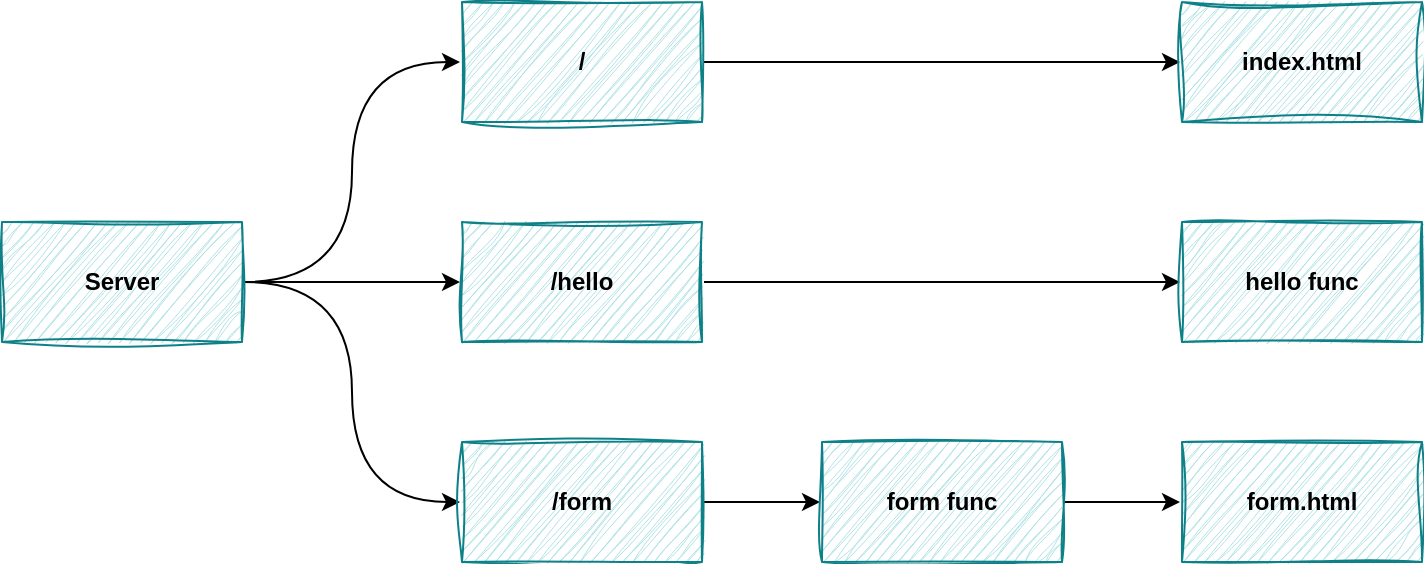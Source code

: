 <mxfile version="28.0.4">
  <diagram name="Page-1" id="6exWdeUTz1LOEfJO4m5F">
    <mxGraphModel dx="1034" dy="570" grid="1" gridSize="10" guides="1" tooltips="1" connect="1" arrows="1" fold="1" page="1" pageScale="1" pageWidth="850" pageHeight="1100" math="0" shadow="0">
      <root>
        <mxCell id="0" />
        <mxCell id="1" parent="0" />
        <mxCell id="0Farpe769_bAaJMMHvzb-9" style="edgeStyle=orthogonalEdgeStyle;rounded=0;orthogonalLoop=1;jettySize=auto;html=1;entryX=0;entryY=0.5;entryDx=0;entryDy=0;curved=1;" edge="1" parent="1" source="0Farpe769_bAaJMMHvzb-1" target="0Farpe769_bAaJMMHvzb-4">
          <mxGeometry relative="1" as="geometry" />
        </mxCell>
        <mxCell id="0Farpe769_bAaJMMHvzb-10" style="edgeStyle=orthogonalEdgeStyle;rounded=0;orthogonalLoop=1;jettySize=auto;html=1;entryX=0;entryY=0.5;entryDx=0;entryDy=0;curved=1;" edge="1" parent="1" source="0Farpe769_bAaJMMHvzb-1" target="0Farpe769_bAaJMMHvzb-3">
          <mxGeometry relative="1" as="geometry" />
        </mxCell>
        <mxCell id="0Farpe769_bAaJMMHvzb-11" style="edgeStyle=orthogonalEdgeStyle;rounded=0;orthogonalLoop=1;jettySize=auto;html=1;entryX=0;entryY=0.5;entryDx=0;entryDy=0;curved=1;" edge="1" parent="1" source="0Farpe769_bAaJMMHvzb-1" target="0Farpe769_bAaJMMHvzb-2">
          <mxGeometry relative="1" as="geometry" />
        </mxCell>
        <mxCell id="0Farpe769_bAaJMMHvzb-1" value="Server" style="rounded=0;whiteSpace=wrap;html=1;fillColor=#b0e3e6;strokeColor=#0e8088;shadow=0;sketch=1;curveFitting=1;jiggle=2;glass=0;fontStyle=1;perimeterSpacing=1;" vertex="1" parent="1">
          <mxGeometry x="90" y="210" width="120" height="60" as="geometry" />
        </mxCell>
        <mxCell id="0Farpe769_bAaJMMHvzb-14" style="edgeStyle=orthogonalEdgeStyle;rounded=0;orthogonalLoop=1;jettySize=auto;html=1;entryX=0;entryY=0.5;entryDx=0;entryDy=0;curved=1;" edge="1" parent="1" source="0Farpe769_bAaJMMHvzb-2" target="0Farpe769_bAaJMMHvzb-8">
          <mxGeometry relative="1" as="geometry" />
        </mxCell>
        <mxCell id="0Farpe769_bAaJMMHvzb-2" value="/form" style="rounded=0;whiteSpace=wrap;html=1;fillColor=#b0e3e6;strokeColor=#0e8088;shadow=0;sketch=1;curveFitting=1;jiggle=2;glass=0;fontStyle=1;perimeterSpacing=1;" vertex="1" parent="1">
          <mxGeometry x="320" y="320" width="120" height="60" as="geometry" />
        </mxCell>
        <mxCell id="0Farpe769_bAaJMMHvzb-13" style="edgeStyle=orthogonalEdgeStyle;rounded=0;orthogonalLoop=1;jettySize=auto;html=1;curved=1;" edge="1" parent="1" source="0Farpe769_bAaJMMHvzb-3" target="0Farpe769_bAaJMMHvzb-5">
          <mxGeometry relative="1" as="geometry" />
        </mxCell>
        <mxCell id="0Farpe769_bAaJMMHvzb-3" value="/hello" style="rounded=0;whiteSpace=wrap;html=1;fillColor=#b0e3e6;strokeColor=#0e8088;shadow=0;sketch=1;curveFitting=1;jiggle=2;glass=0;fontStyle=1;perimeterSpacing=1;" vertex="1" parent="1">
          <mxGeometry x="320" y="210" width="120" height="60" as="geometry" />
        </mxCell>
        <mxCell id="0Farpe769_bAaJMMHvzb-12" style="edgeStyle=orthogonalEdgeStyle;rounded=0;orthogonalLoop=1;jettySize=auto;html=1;entryX=0;entryY=0.5;entryDx=0;entryDy=0;curved=1;" edge="1" parent="1" source="0Farpe769_bAaJMMHvzb-4" target="0Farpe769_bAaJMMHvzb-6">
          <mxGeometry relative="1" as="geometry" />
        </mxCell>
        <mxCell id="0Farpe769_bAaJMMHvzb-4" value="/" style="rounded=0;whiteSpace=wrap;html=1;fillColor=#b0e3e6;strokeColor=#0e8088;shadow=0;sketch=1;curveFitting=1;jiggle=2;glass=0;fontStyle=1;perimeterSpacing=1;" vertex="1" parent="1">
          <mxGeometry x="320" y="100" width="120" height="60" as="geometry" />
        </mxCell>
        <mxCell id="0Farpe769_bAaJMMHvzb-5" value="hello func" style="rounded=0;whiteSpace=wrap;html=1;fillColor=#b0e3e6;strokeColor=#0e8088;shadow=0;sketch=1;curveFitting=1;jiggle=2;glass=0;fontStyle=1;perimeterSpacing=1;" vertex="1" parent="1">
          <mxGeometry x="680" y="210" width="120" height="60" as="geometry" />
        </mxCell>
        <mxCell id="0Farpe769_bAaJMMHvzb-6" value="index.html" style="rounded=0;whiteSpace=wrap;html=1;fillColor=#b0e3e6;strokeColor=#0e8088;shadow=0;sketch=1;curveFitting=1;jiggle=2;glass=0;fontStyle=1;perimeterSpacing=1;" vertex="1" parent="1">
          <mxGeometry x="680" y="100" width="120" height="60" as="geometry" />
        </mxCell>
        <mxCell id="0Farpe769_bAaJMMHvzb-7" value="form.html" style="rounded=0;whiteSpace=wrap;html=1;fillColor=#b0e3e6;strokeColor=#0e8088;shadow=0;sketch=1;curveFitting=1;jiggle=2;glass=0;fontStyle=1;perimeterSpacing=1;" vertex="1" parent="1">
          <mxGeometry x="680" y="320" width="120" height="60" as="geometry" />
        </mxCell>
        <mxCell id="0Farpe769_bAaJMMHvzb-15" style="edgeStyle=orthogonalEdgeStyle;rounded=0;orthogonalLoop=1;jettySize=auto;html=1;entryX=0;entryY=0.5;entryDx=0;entryDy=0;curved=1;" edge="1" parent="1" source="0Farpe769_bAaJMMHvzb-8" target="0Farpe769_bAaJMMHvzb-7">
          <mxGeometry relative="1" as="geometry" />
        </mxCell>
        <mxCell id="0Farpe769_bAaJMMHvzb-8" value="form func" style="rounded=0;whiteSpace=wrap;html=1;fillColor=#b0e3e6;strokeColor=#0e8088;shadow=0;sketch=1;curveFitting=1;jiggle=2;glass=0;fontStyle=1;perimeterSpacing=1;" vertex="1" parent="1">
          <mxGeometry x="500" y="320" width="120" height="60" as="geometry" />
        </mxCell>
      </root>
    </mxGraphModel>
  </diagram>
</mxfile>
